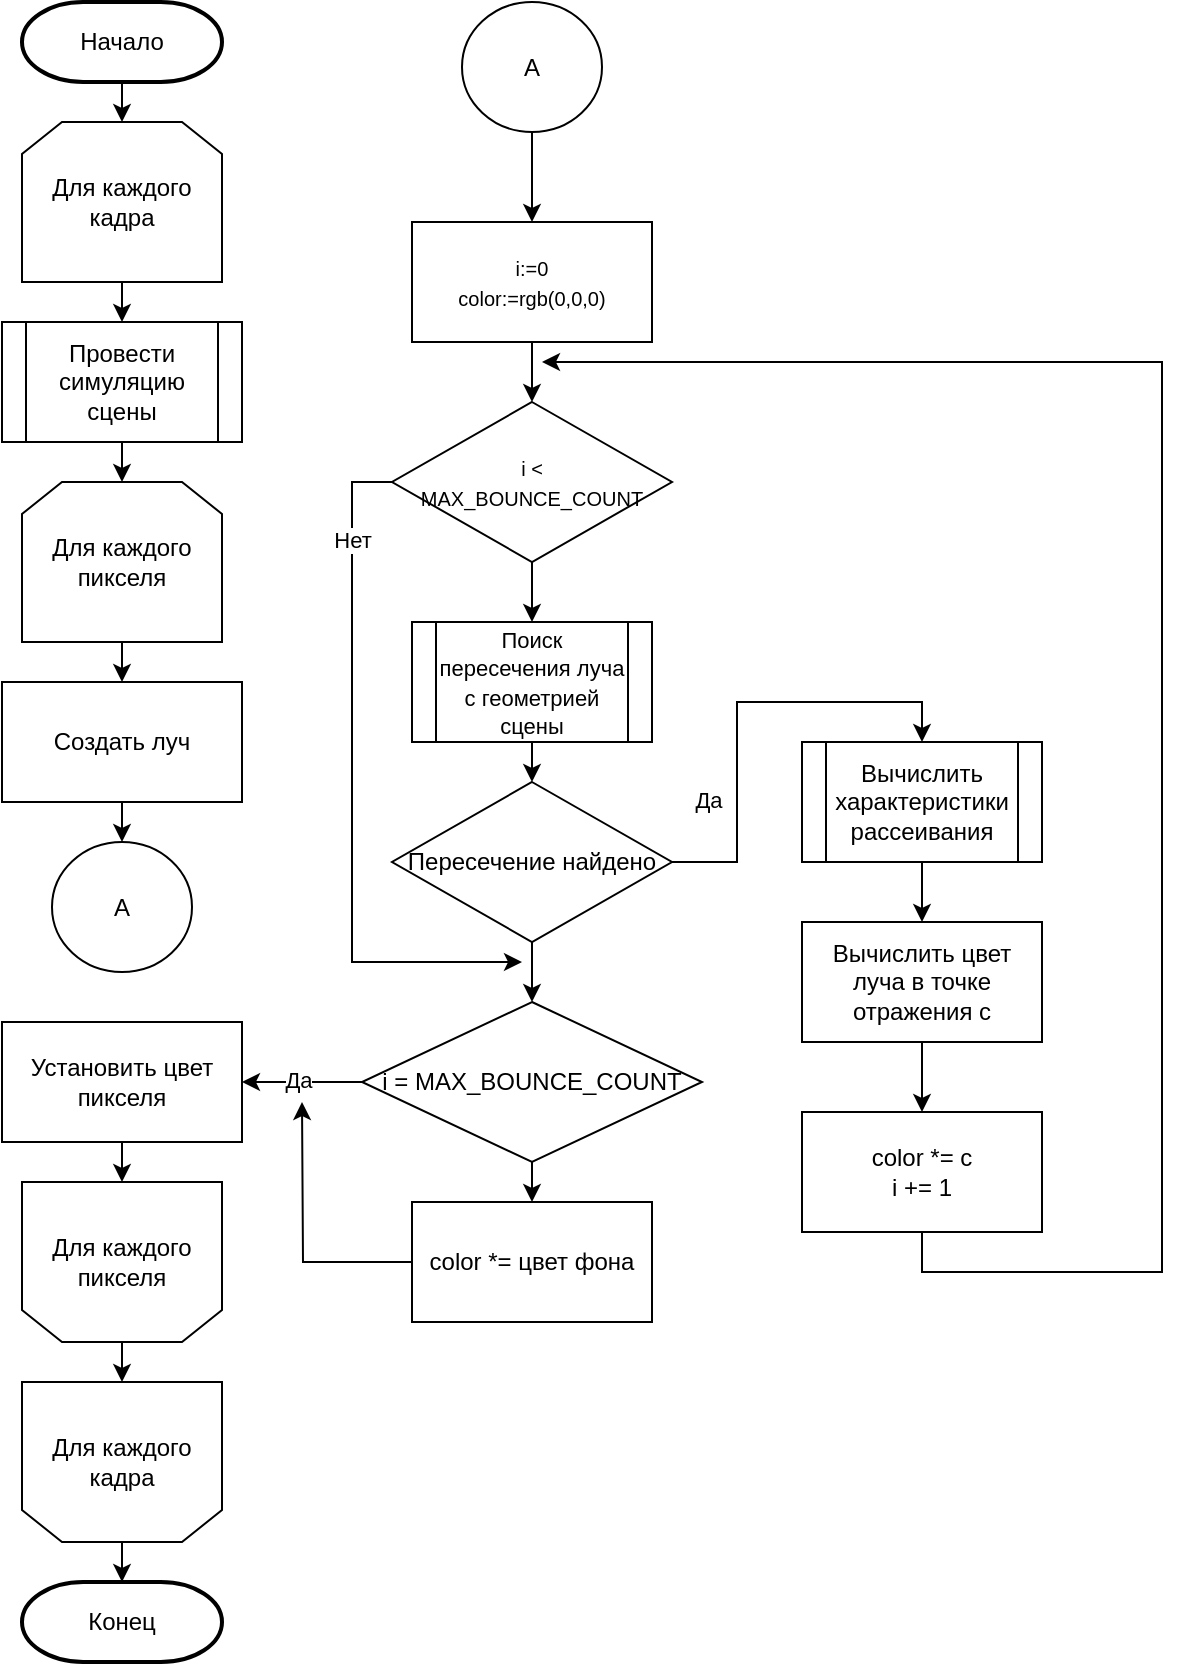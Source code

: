 <mxfile version="21.5.0" type="device">
  <diagram id="C5RBs43oDa-KdzZeNtuy" name="Page-1">
    <mxGraphModel dx="734" dy="475" grid="1" gridSize="10" guides="1" tooltips="1" connect="1" arrows="1" fold="1" page="1" pageScale="1" pageWidth="827" pageHeight="1169" math="0" shadow="0">
      <root>
        <mxCell id="WIyWlLk6GJQsqaUBKTNV-0" />
        <mxCell id="WIyWlLk6GJQsqaUBKTNV-1" parent="WIyWlLk6GJQsqaUBKTNV-0" />
        <mxCell id="Vov0EzuTKuRAHN_TWs5X-8" style="edgeStyle=orthogonalEdgeStyle;rounded=0;orthogonalLoop=1;jettySize=auto;html=1;exitX=0.5;exitY=1;exitDx=0;exitDy=0;exitPerimeter=0;entryX=0.5;entryY=0;entryDx=0;entryDy=0;" edge="1" parent="WIyWlLk6GJQsqaUBKTNV-1" source="Vov0EzuTKuRAHN_TWs5X-3" target="Vov0EzuTKuRAHN_TWs5X-7">
          <mxGeometry relative="1" as="geometry" />
        </mxCell>
        <mxCell id="Vov0EzuTKuRAHN_TWs5X-3" value="Начало" style="strokeWidth=2;html=1;shape=mxgraph.flowchart.terminator;whiteSpace=wrap;" vertex="1" parent="WIyWlLk6GJQsqaUBKTNV-1">
          <mxGeometry x="120" y="50" width="100" height="40" as="geometry" />
        </mxCell>
        <mxCell id="Vov0EzuTKuRAHN_TWs5X-11" style="edgeStyle=orthogonalEdgeStyle;rounded=0;orthogonalLoop=1;jettySize=auto;html=1;exitX=0.5;exitY=1;exitDx=0;exitDy=0;entryX=0.5;entryY=0;entryDx=0;entryDy=0;" edge="1" parent="WIyWlLk6GJQsqaUBKTNV-1" source="Vov0EzuTKuRAHN_TWs5X-5" target="Vov0EzuTKuRAHN_TWs5X-10">
          <mxGeometry relative="1" as="geometry" />
        </mxCell>
        <mxCell id="Vov0EzuTKuRAHN_TWs5X-5" value="Провести симуляцию сцены" style="shape=process;whiteSpace=wrap;html=1;backgroundOutline=1;" vertex="1" parent="WIyWlLk6GJQsqaUBKTNV-1">
          <mxGeometry x="110" y="210" width="120" height="60" as="geometry" />
        </mxCell>
        <mxCell id="Vov0EzuTKuRAHN_TWs5X-9" style="edgeStyle=orthogonalEdgeStyle;rounded=0;orthogonalLoop=1;jettySize=auto;html=1;exitX=0.5;exitY=1;exitDx=0;exitDy=0;entryX=0.5;entryY=0;entryDx=0;entryDy=0;" edge="1" parent="WIyWlLk6GJQsqaUBKTNV-1" source="Vov0EzuTKuRAHN_TWs5X-7" target="Vov0EzuTKuRAHN_TWs5X-5">
          <mxGeometry relative="1" as="geometry" />
        </mxCell>
        <mxCell id="Vov0EzuTKuRAHN_TWs5X-7" value="Для каждого кадра" style="shape=loopLimit;whiteSpace=wrap;html=1;" vertex="1" parent="WIyWlLk6GJQsqaUBKTNV-1">
          <mxGeometry x="120" y="110" width="100" height="80" as="geometry" />
        </mxCell>
        <mxCell id="Vov0EzuTKuRAHN_TWs5X-13" style="edgeStyle=orthogonalEdgeStyle;rounded=0;orthogonalLoop=1;jettySize=auto;html=1;exitX=0.5;exitY=1;exitDx=0;exitDy=0;entryX=0.5;entryY=0;entryDx=0;entryDy=0;" edge="1" parent="WIyWlLk6GJQsqaUBKTNV-1" source="Vov0EzuTKuRAHN_TWs5X-10" target="Vov0EzuTKuRAHN_TWs5X-12">
          <mxGeometry relative="1" as="geometry" />
        </mxCell>
        <mxCell id="Vov0EzuTKuRAHN_TWs5X-10" value="Для каждого пикселя" style="shape=loopLimit;whiteSpace=wrap;html=1;" vertex="1" parent="WIyWlLk6GJQsqaUBKTNV-1">
          <mxGeometry x="120" y="290" width="100" height="80" as="geometry" />
        </mxCell>
        <mxCell id="Vov0EzuTKuRAHN_TWs5X-17" style="edgeStyle=orthogonalEdgeStyle;rounded=0;orthogonalLoop=1;jettySize=auto;html=1;exitX=0.5;exitY=1;exitDx=0;exitDy=0;entryX=0.5;entryY=0;entryDx=0;entryDy=0;" edge="1" parent="WIyWlLk6GJQsqaUBKTNV-1" source="Vov0EzuTKuRAHN_TWs5X-12" target="Vov0EzuTKuRAHN_TWs5X-16">
          <mxGeometry relative="1" as="geometry" />
        </mxCell>
        <mxCell id="Vov0EzuTKuRAHN_TWs5X-12" value="Создать луч" style="rounded=0;whiteSpace=wrap;html=1;" vertex="1" parent="WIyWlLk6GJQsqaUBKTNV-1">
          <mxGeometry x="110" y="390" width="120" height="60" as="geometry" />
        </mxCell>
        <mxCell id="Vov0EzuTKuRAHN_TWs5X-16" value="А" style="ellipse;whiteSpace=wrap;html=1;" vertex="1" parent="WIyWlLk6GJQsqaUBKTNV-1">
          <mxGeometry x="135" y="470" width="70" height="65" as="geometry" />
        </mxCell>
        <mxCell id="Vov0EzuTKuRAHN_TWs5X-22" style="edgeStyle=orthogonalEdgeStyle;rounded=0;orthogonalLoop=1;jettySize=auto;html=1;exitX=0.5;exitY=1;exitDx=0;exitDy=0;entryX=0.5;entryY=1;entryDx=0;entryDy=0;" edge="1" parent="WIyWlLk6GJQsqaUBKTNV-1" source="Vov0EzuTKuRAHN_TWs5X-18" target="Vov0EzuTKuRAHN_TWs5X-20">
          <mxGeometry relative="1" as="geometry" />
        </mxCell>
        <mxCell id="Vov0EzuTKuRAHN_TWs5X-18" value="Установить цвет пикселя" style="rounded=0;whiteSpace=wrap;html=1;" vertex="1" parent="WIyWlLk6GJQsqaUBKTNV-1">
          <mxGeometry x="110" y="560" width="120" height="60" as="geometry" />
        </mxCell>
        <mxCell id="Vov0EzuTKuRAHN_TWs5X-24" style="edgeStyle=orthogonalEdgeStyle;rounded=0;orthogonalLoop=1;jettySize=auto;html=1;exitX=0.5;exitY=0;exitDx=0;exitDy=0;entryX=0.5;entryY=1;entryDx=0;entryDy=0;" edge="1" parent="WIyWlLk6GJQsqaUBKTNV-1" source="Vov0EzuTKuRAHN_TWs5X-20" target="Vov0EzuTKuRAHN_TWs5X-23">
          <mxGeometry relative="1" as="geometry" />
        </mxCell>
        <mxCell id="Vov0EzuTKuRAHN_TWs5X-20" value="Для каждого пикселя" style="shape=loopLimit;whiteSpace=wrap;html=1;rotation=0;horizontal=1;direction=west;" vertex="1" parent="WIyWlLk6GJQsqaUBKTNV-1">
          <mxGeometry x="120" y="640" width="100" height="80" as="geometry" />
        </mxCell>
        <mxCell id="Vov0EzuTKuRAHN_TWs5X-54" style="edgeStyle=orthogonalEdgeStyle;rounded=0;orthogonalLoop=1;jettySize=auto;html=1;exitX=0.5;exitY=0;exitDx=0;exitDy=0;entryX=0.5;entryY=0;entryDx=0;entryDy=0;entryPerimeter=0;" edge="1" parent="WIyWlLk6GJQsqaUBKTNV-1" source="Vov0EzuTKuRAHN_TWs5X-23" target="Vov0EzuTKuRAHN_TWs5X-25">
          <mxGeometry relative="1" as="geometry" />
        </mxCell>
        <mxCell id="Vov0EzuTKuRAHN_TWs5X-23" value="Для каждого кадра" style="shape=loopLimit;whiteSpace=wrap;html=1;rotation=0;horizontal=1;direction=west;" vertex="1" parent="WIyWlLk6GJQsqaUBKTNV-1">
          <mxGeometry x="120" y="740" width="100" height="80" as="geometry" />
        </mxCell>
        <mxCell id="Vov0EzuTKuRAHN_TWs5X-25" value="Конец" style="strokeWidth=2;html=1;shape=mxgraph.flowchart.terminator;whiteSpace=wrap;" vertex="1" parent="WIyWlLk6GJQsqaUBKTNV-1">
          <mxGeometry x="120" y="840" width="100" height="40" as="geometry" />
        </mxCell>
        <mxCell id="Vov0EzuTKuRAHN_TWs5X-30" style="edgeStyle=orthogonalEdgeStyle;rounded=0;orthogonalLoop=1;jettySize=auto;html=1;exitX=0.5;exitY=1;exitDx=0;exitDy=0;entryX=0.5;entryY=0;entryDx=0;entryDy=0;" edge="1" parent="WIyWlLk6GJQsqaUBKTNV-1" source="Vov0EzuTKuRAHN_TWs5X-28" target="Vov0EzuTKuRAHN_TWs5X-43">
          <mxGeometry relative="1" as="geometry">
            <mxPoint x="375" y="150" as="targetPoint" />
          </mxGeometry>
        </mxCell>
        <mxCell id="Vov0EzuTKuRAHN_TWs5X-28" value="А" style="ellipse;whiteSpace=wrap;html=1;" vertex="1" parent="WIyWlLk6GJQsqaUBKTNV-1">
          <mxGeometry x="340" y="50" width="70" height="65" as="geometry" />
        </mxCell>
        <mxCell id="Vov0EzuTKuRAHN_TWs5X-34" style="edgeStyle=orthogonalEdgeStyle;rounded=0;orthogonalLoop=1;jettySize=auto;html=1;exitX=0.5;exitY=1;exitDx=0;exitDy=0;entryX=0.5;entryY=0;entryDx=0;entryDy=0;" edge="1" parent="WIyWlLk6GJQsqaUBKTNV-1" source="Vov0EzuTKuRAHN_TWs5X-31" target="Vov0EzuTKuRAHN_TWs5X-33">
          <mxGeometry relative="1" as="geometry" />
        </mxCell>
        <mxCell id="Vov0EzuTKuRAHN_TWs5X-31" value="&lt;font style=&quot;font-size: 11px;&quot;&gt;Поиск пересечения луча с геометрией сцены&lt;/font&gt;" style="shape=process;whiteSpace=wrap;html=1;backgroundOutline=1;" vertex="1" parent="WIyWlLk6GJQsqaUBKTNV-1">
          <mxGeometry x="315" y="360" width="120" height="60" as="geometry" />
        </mxCell>
        <mxCell id="Vov0EzuTKuRAHN_TWs5X-38" style="edgeStyle=orthogonalEdgeStyle;rounded=0;orthogonalLoop=1;jettySize=auto;html=1;exitX=1;exitY=0.5;exitDx=0;exitDy=0;entryX=0.5;entryY=0;entryDx=0;entryDy=0;" edge="1" parent="WIyWlLk6GJQsqaUBKTNV-1" source="Vov0EzuTKuRAHN_TWs5X-33" target="Vov0EzuTKuRAHN_TWs5X-37">
          <mxGeometry relative="1" as="geometry" />
        </mxCell>
        <mxCell id="Vov0EzuTKuRAHN_TWs5X-39" value="Да" style="edgeLabel;html=1;align=center;verticalAlign=middle;resizable=0;points=[];" vertex="1" connectable="0" parent="Vov0EzuTKuRAHN_TWs5X-38">
          <mxGeometry x="-0.467" relative="1" as="geometry">
            <mxPoint x="-15" y="-4" as="offset" />
          </mxGeometry>
        </mxCell>
        <mxCell id="Vov0EzuTKuRAHN_TWs5X-52" style="edgeStyle=orthogonalEdgeStyle;rounded=0;orthogonalLoop=1;jettySize=auto;html=1;exitX=0.5;exitY=1;exitDx=0;exitDy=0;entryX=0.5;entryY=0;entryDx=0;entryDy=0;" edge="1" parent="WIyWlLk6GJQsqaUBKTNV-1" source="Vov0EzuTKuRAHN_TWs5X-33" target="Vov0EzuTKuRAHN_TWs5X-56">
          <mxGeometry relative="1" as="geometry">
            <mxPoint x="375" y="545" as="targetPoint" />
          </mxGeometry>
        </mxCell>
        <mxCell id="Vov0EzuTKuRAHN_TWs5X-33" value="Пересечение найдено" style="rhombus;whiteSpace=wrap;html=1;" vertex="1" parent="WIyWlLk6GJQsqaUBKTNV-1">
          <mxGeometry x="305" y="440" width="140" height="80" as="geometry" />
        </mxCell>
        <mxCell id="Vov0EzuTKuRAHN_TWs5X-42" style="edgeStyle=orthogonalEdgeStyle;rounded=0;orthogonalLoop=1;jettySize=auto;html=1;exitX=0.5;exitY=1;exitDx=0;exitDy=0;entryX=0.5;entryY=0;entryDx=0;entryDy=0;" edge="1" parent="WIyWlLk6GJQsqaUBKTNV-1" source="Vov0EzuTKuRAHN_TWs5X-37" target="Vov0EzuTKuRAHN_TWs5X-41">
          <mxGeometry relative="1" as="geometry" />
        </mxCell>
        <mxCell id="Vov0EzuTKuRAHN_TWs5X-37" value="Вычислить характеристики рассеивания" style="shape=process;whiteSpace=wrap;html=1;backgroundOutline=1;" vertex="1" parent="WIyWlLk6GJQsqaUBKTNV-1">
          <mxGeometry x="510" y="420" width="120" height="60" as="geometry" />
        </mxCell>
        <mxCell id="Vov0EzuTKuRAHN_TWs5X-50" style="edgeStyle=orthogonalEdgeStyle;rounded=0;orthogonalLoop=1;jettySize=auto;html=1;exitX=0.5;exitY=1;exitDx=0;exitDy=0;entryX=0.5;entryY=0;entryDx=0;entryDy=0;" edge="1" parent="WIyWlLk6GJQsqaUBKTNV-1" source="Vov0EzuTKuRAHN_TWs5X-41" target="Vov0EzuTKuRAHN_TWs5X-44">
          <mxGeometry relative="1" as="geometry" />
        </mxCell>
        <mxCell id="Vov0EzuTKuRAHN_TWs5X-41" value="Вычислить цвет луча в точке отражения c" style="rounded=0;whiteSpace=wrap;html=1;" vertex="1" parent="WIyWlLk6GJQsqaUBKTNV-1">
          <mxGeometry x="510" y="510" width="120" height="60" as="geometry" />
        </mxCell>
        <mxCell id="Vov0EzuTKuRAHN_TWs5X-46" style="edgeStyle=orthogonalEdgeStyle;rounded=0;orthogonalLoop=1;jettySize=auto;html=1;exitX=0.5;exitY=1;exitDx=0;exitDy=0;entryX=0.5;entryY=0;entryDx=0;entryDy=0;" edge="1" parent="WIyWlLk6GJQsqaUBKTNV-1" source="Vov0EzuTKuRAHN_TWs5X-43" target="Vov0EzuTKuRAHN_TWs5X-45">
          <mxGeometry relative="1" as="geometry" />
        </mxCell>
        <mxCell id="Vov0EzuTKuRAHN_TWs5X-43" value="&lt;font style=&quot;border-color: var(--border-color); font-size: 10px;&quot;&gt;i:=0&lt;/font&gt;&lt;font style=&quot;border-color: var(--border-color); font-size: 10px;&quot;&gt;&lt;br style=&quot;border-color: var(--border-color);&quot;&gt;&lt;font style=&quot;border-color: var(--border-color);&quot;&gt;color:=rgb(0,0,0)&lt;/font&gt;&lt;/font&gt;" style="rounded=0;whiteSpace=wrap;html=1;" vertex="1" parent="WIyWlLk6GJQsqaUBKTNV-1">
          <mxGeometry x="315" y="160" width="120" height="60" as="geometry" />
        </mxCell>
        <mxCell id="Vov0EzuTKuRAHN_TWs5X-51" style="edgeStyle=orthogonalEdgeStyle;rounded=0;orthogonalLoop=1;jettySize=auto;html=1;exitX=0.5;exitY=1;exitDx=0;exitDy=0;" edge="1" parent="WIyWlLk6GJQsqaUBKTNV-1" source="Vov0EzuTKuRAHN_TWs5X-44">
          <mxGeometry relative="1" as="geometry">
            <mxPoint x="380" y="230" as="targetPoint" />
            <Array as="points">
              <mxPoint x="570" y="685" />
              <mxPoint x="690" y="685" />
              <mxPoint x="690" y="230" />
            </Array>
          </mxGeometry>
        </mxCell>
        <mxCell id="Vov0EzuTKuRAHN_TWs5X-44" value="color *= c&lt;br&gt;i += 1" style="rounded=0;whiteSpace=wrap;html=1;" vertex="1" parent="WIyWlLk6GJQsqaUBKTNV-1">
          <mxGeometry x="510" y="605" width="120" height="60" as="geometry" />
        </mxCell>
        <mxCell id="Vov0EzuTKuRAHN_TWs5X-47" style="edgeStyle=orthogonalEdgeStyle;rounded=0;orthogonalLoop=1;jettySize=auto;html=1;exitX=0.5;exitY=1;exitDx=0;exitDy=0;entryX=0.5;entryY=0;entryDx=0;entryDy=0;" edge="1" parent="WIyWlLk6GJQsqaUBKTNV-1" source="Vov0EzuTKuRAHN_TWs5X-45" target="Vov0EzuTKuRAHN_TWs5X-31">
          <mxGeometry relative="1" as="geometry" />
        </mxCell>
        <mxCell id="Vov0EzuTKuRAHN_TWs5X-49" style="edgeStyle=orthogonalEdgeStyle;rounded=0;orthogonalLoop=1;jettySize=auto;html=1;exitX=0;exitY=0.5;exitDx=0;exitDy=0;" edge="1" parent="WIyWlLk6GJQsqaUBKTNV-1" source="Vov0EzuTKuRAHN_TWs5X-45">
          <mxGeometry relative="1" as="geometry">
            <mxPoint x="370" y="530" as="targetPoint" />
            <Array as="points">
              <mxPoint x="285" y="290" />
              <mxPoint x="285" y="530" />
              <mxPoint x="370" y="530" />
            </Array>
          </mxGeometry>
        </mxCell>
        <mxCell id="Vov0EzuTKuRAHN_TWs5X-53" value="Нет" style="edgeLabel;html=1;align=center;verticalAlign=middle;resizable=0;points=[];" vertex="1" connectable="0" parent="Vov0EzuTKuRAHN_TWs5X-49">
          <mxGeometry x="-0.718" relative="1" as="geometry">
            <mxPoint as="offset" />
          </mxGeometry>
        </mxCell>
        <mxCell id="Vov0EzuTKuRAHN_TWs5X-45" value="&lt;font style=&quot;font-size: 10px;&quot;&gt;i &amp;lt; &lt;br&gt;MAX_BOUNCE_COUNT&lt;/font&gt;" style="rhombus;whiteSpace=wrap;html=1;" vertex="1" parent="WIyWlLk6GJQsqaUBKTNV-1">
          <mxGeometry x="305" y="250" width="140" height="80" as="geometry" />
        </mxCell>
        <mxCell id="Vov0EzuTKuRAHN_TWs5X-58" style="edgeStyle=orthogonalEdgeStyle;rounded=0;orthogonalLoop=1;jettySize=auto;html=1;exitX=0;exitY=0.5;exitDx=0;exitDy=0;entryX=1;entryY=0.5;entryDx=0;entryDy=0;" edge="1" parent="WIyWlLk6GJQsqaUBKTNV-1" source="Vov0EzuTKuRAHN_TWs5X-56" target="Vov0EzuTKuRAHN_TWs5X-18">
          <mxGeometry relative="1" as="geometry" />
        </mxCell>
        <mxCell id="Vov0EzuTKuRAHN_TWs5X-59" value="Да" style="edgeLabel;html=1;align=center;verticalAlign=middle;resizable=0;points=[];" vertex="1" connectable="0" parent="Vov0EzuTKuRAHN_TWs5X-58">
          <mxGeometry x="0.075" y="-1" relative="1" as="geometry">
            <mxPoint as="offset" />
          </mxGeometry>
        </mxCell>
        <mxCell id="Vov0EzuTKuRAHN_TWs5X-61" style="edgeStyle=orthogonalEdgeStyle;rounded=0;orthogonalLoop=1;jettySize=auto;html=1;exitX=0.5;exitY=1;exitDx=0;exitDy=0;entryX=0.5;entryY=1;entryDx=0;entryDy=0;" edge="1" parent="WIyWlLk6GJQsqaUBKTNV-1" source="Vov0EzuTKuRAHN_TWs5X-56" target="Vov0EzuTKuRAHN_TWs5X-60">
          <mxGeometry relative="1" as="geometry" />
        </mxCell>
        <mxCell id="Vov0EzuTKuRAHN_TWs5X-56" value="i = MAX_BOUNCE_COUNT" style="rhombus;whiteSpace=wrap;html=1;" vertex="1" parent="WIyWlLk6GJQsqaUBKTNV-1">
          <mxGeometry x="290" y="550" width="170" height="80" as="geometry" />
        </mxCell>
        <mxCell id="Vov0EzuTKuRAHN_TWs5X-62" style="edgeStyle=orthogonalEdgeStyle;rounded=0;orthogonalLoop=1;jettySize=auto;html=1;exitX=1;exitY=0.5;exitDx=0;exitDy=0;" edge="1" parent="WIyWlLk6GJQsqaUBKTNV-1" source="Vov0EzuTKuRAHN_TWs5X-60">
          <mxGeometry relative="1" as="geometry">
            <mxPoint x="260" y="600" as="targetPoint" />
          </mxGeometry>
        </mxCell>
        <mxCell id="Vov0EzuTKuRAHN_TWs5X-60" value="color *= цвет фона" style="rounded=0;whiteSpace=wrap;html=1;direction=west;" vertex="1" parent="WIyWlLk6GJQsqaUBKTNV-1">
          <mxGeometry x="315" y="650" width="120" height="60" as="geometry" />
        </mxCell>
      </root>
    </mxGraphModel>
  </diagram>
</mxfile>
